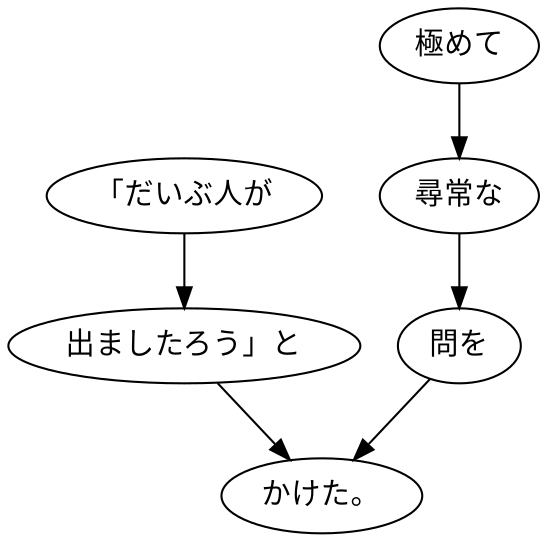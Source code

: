 digraph graph5933 {
	node0 [label="「だいぶ人が"];
	node1 [label="出ましたろう」と"];
	node2 [label="極めて"];
	node3 [label="尋常な"];
	node4 [label="問を"];
	node5 [label="かけた。"];
	node0 -> node1;
	node1 -> node5;
	node2 -> node3;
	node3 -> node4;
	node4 -> node5;
}
